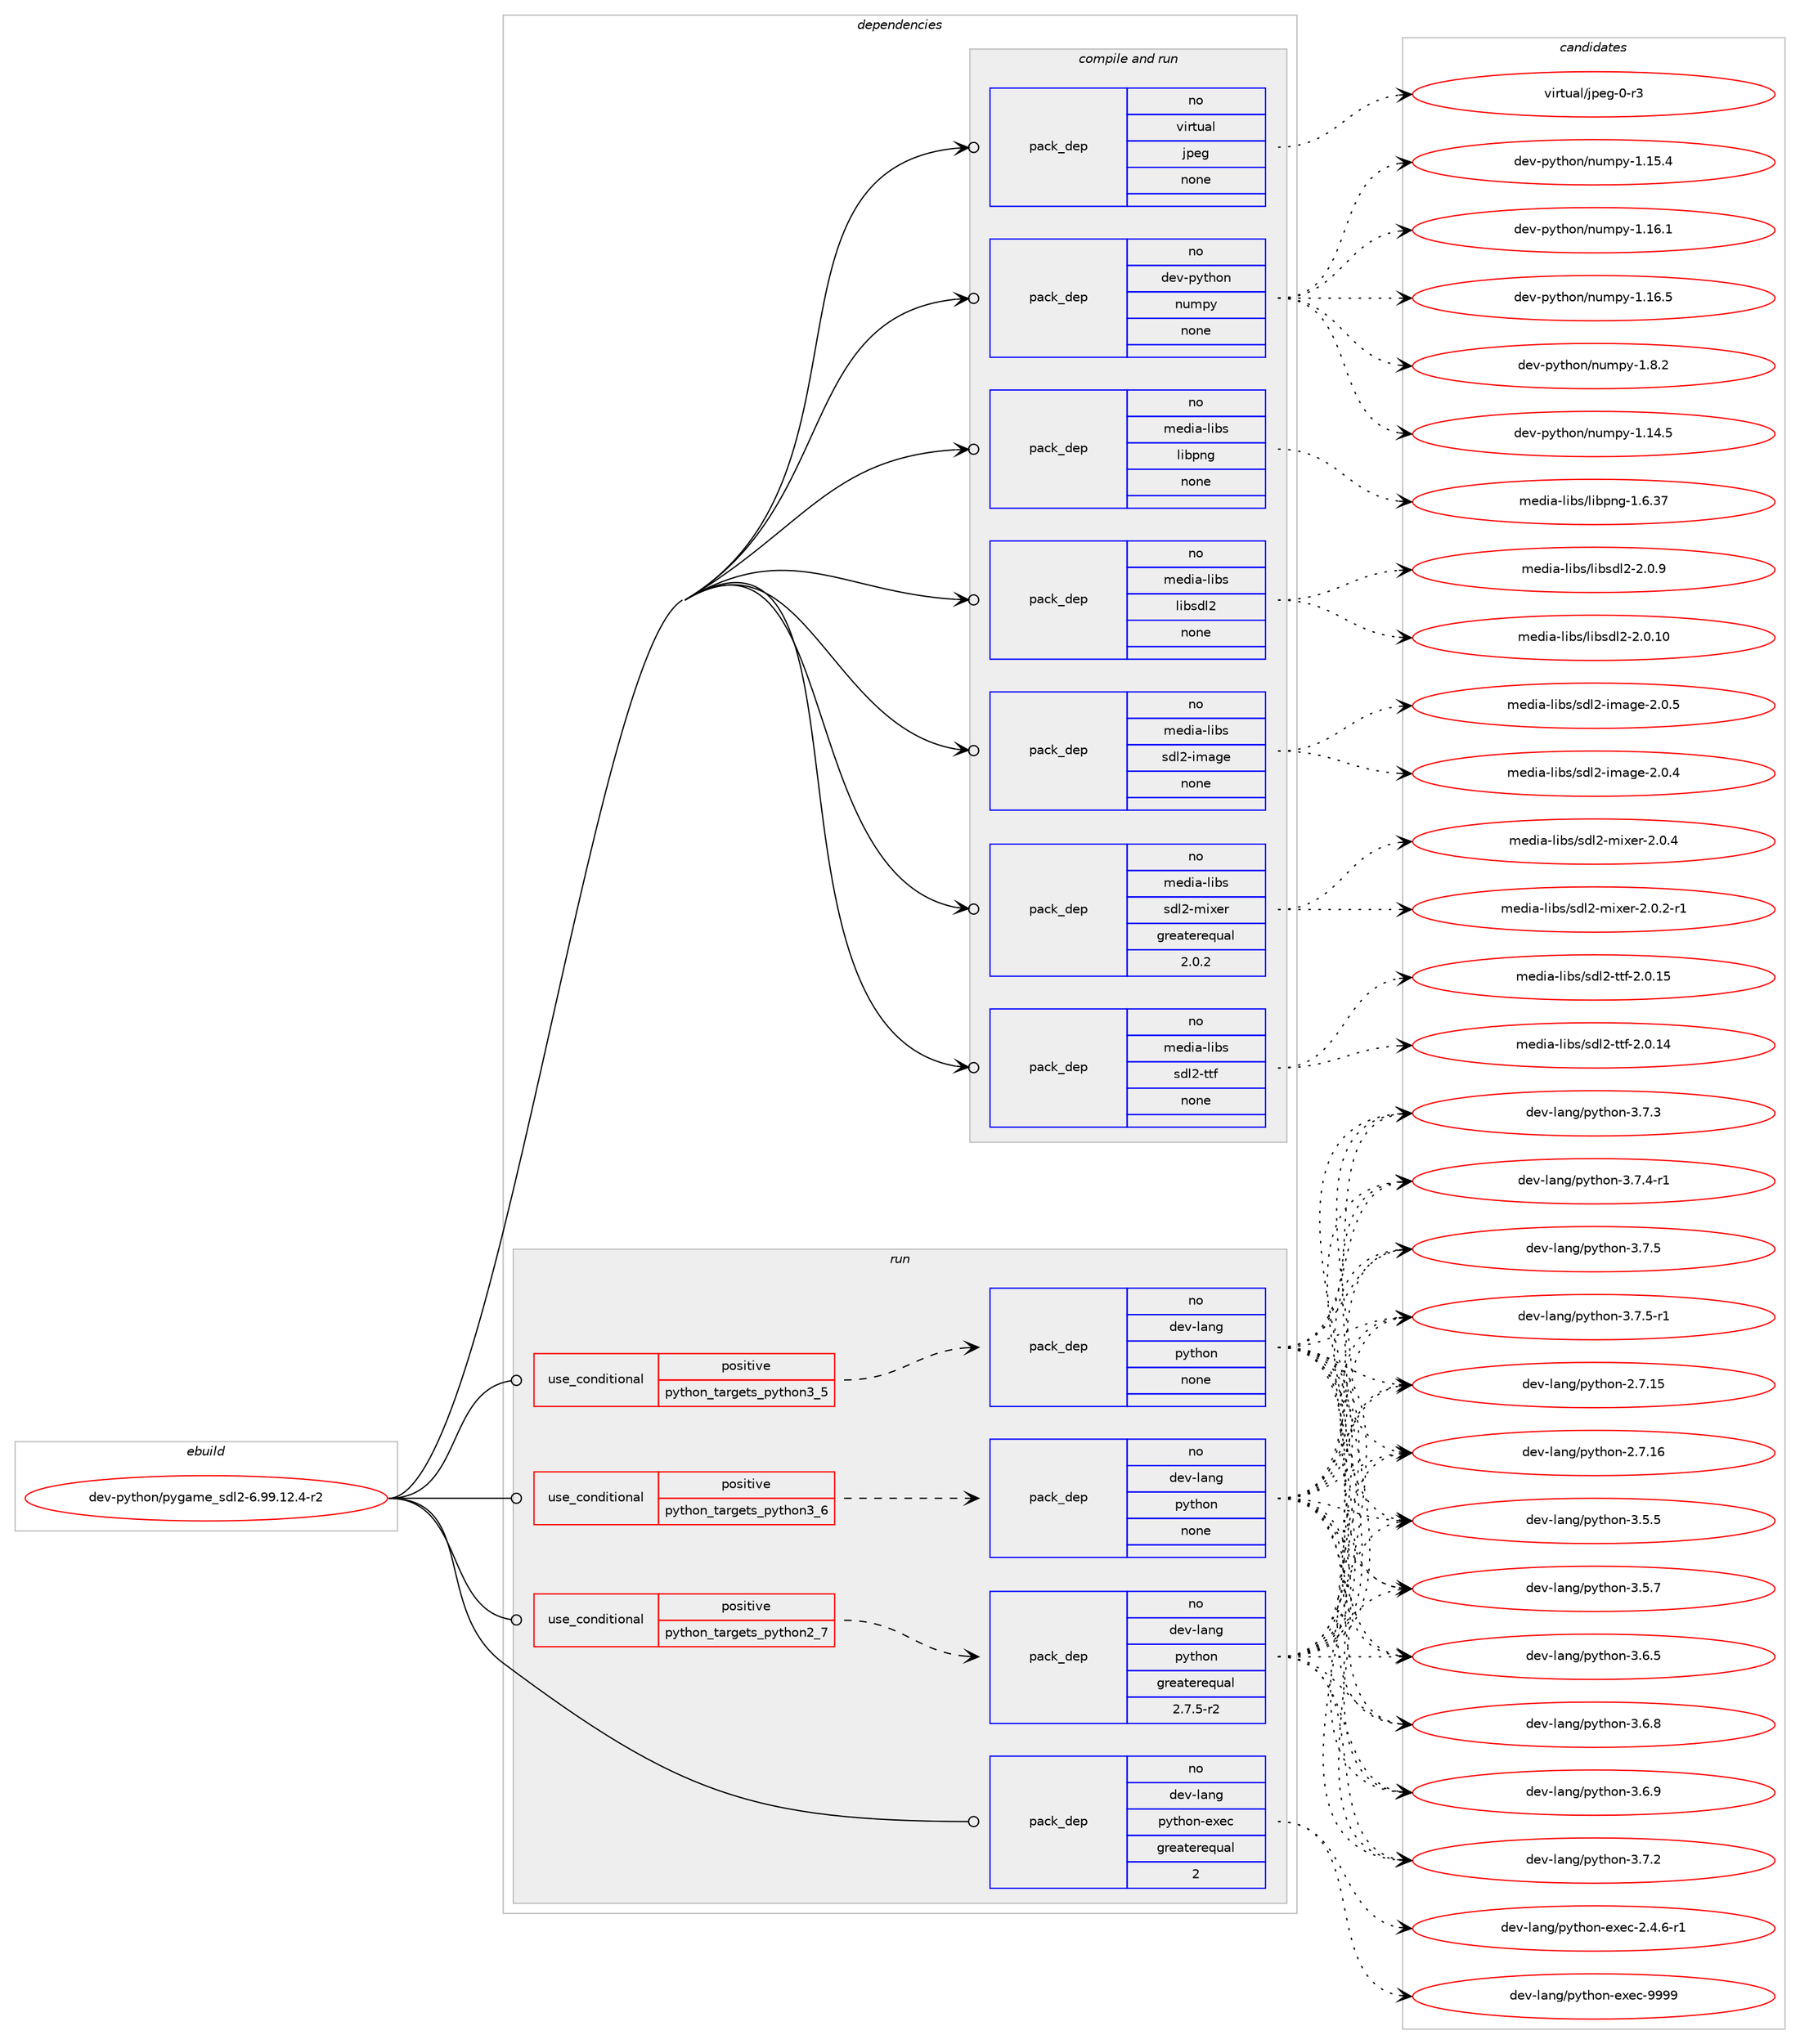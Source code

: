 digraph prolog {

# *************
# Graph options
# *************

newrank=true;
concentrate=true;
compound=true;
graph [rankdir=LR,fontname=Helvetica,fontsize=10,ranksep=1.5];#, ranksep=2.5, nodesep=0.2];
edge  [arrowhead=vee];
node  [fontname=Helvetica,fontsize=10];

# **********
# The ebuild
# **********

subgraph cluster_leftcol {
color=gray;
rank=same;
label=<<i>ebuild</i>>;
id [label="dev-python/pygame_sdl2-6.99.12.4-r2", color=red, width=4, href="../dev-python/pygame_sdl2-6.99.12.4-r2.svg"];
}

# ****************
# The dependencies
# ****************

subgraph cluster_midcol {
color=gray;
label=<<i>dependencies</i>>;
subgraph cluster_compile {
fillcolor="#eeeeee";
style=filled;
label=<<i>compile</i>>;
}
subgraph cluster_compileandrun {
fillcolor="#eeeeee";
style=filled;
label=<<i>compile and run</i>>;
subgraph pack468184 {
dependency625934 [label=<<TABLE BORDER="0" CELLBORDER="1" CELLSPACING="0" CELLPADDING="4" WIDTH="220"><TR><TD ROWSPAN="6" CELLPADDING="30">pack_dep</TD></TR><TR><TD WIDTH="110">no</TD></TR><TR><TD>dev-python</TD></TR><TR><TD>numpy</TD></TR><TR><TD>none</TD></TR><TR><TD></TD></TR></TABLE>>, shape=none, color=blue];
}
id:e -> dependency625934:w [weight=20,style="solid",arrowhead="odotvee"];
subgraph pack468185 {
dependency625935 [label=<<TABLE BORDER="0" CELLBORDER="1" CELLSPACING="0" CELLPADDING="4" WIDTH="220"><TR><TD ROWSPAN="6" CELLPADDING="30">pack_dep</TD></TR><TR><TD WIDTH="110">no</TD></TR><TR><TD>media-libs</TD></TR><TR><TD>libpng</TD></TR><TR><TD>none</TD></TR><TR><TD></TD></TR></TABLE>>, shape=none, color=blue];
}
id:e -> dependency625935:w [weight=20,style="solid",arrowhead="odotvee"];
subgraph pack468186 {
dependency625936 [label=<<TABLE BORDER="0" CELLBORDER="1" CELLSPACING="0" CELLPADDING="4" WIDTH="220"><TR><TD ROWSPAN="6" CELLPADDING="30">pack_dep</TD></TR><TR><TD WIDTH="110">no</TD></TR><TR><TD>media-libs</TD></TR><TR><TD>libsdl2</TD></TR><TR><TD>none</TD></TR><TR><TD></TD></TR></TABLE>>, shape=none, color=blue];
}
id:e -> dependency625936:w [weight=20,style="solid",arrowhead="odotvee"];
subgraph pack468187 {
dependency625937 [label=<<TABLE BORDER="0" CELLBORDER="1" CELLSPACING="0" CELLPADDING="4" WIDTH="220"><TR><TD ROWSPAN="6" CELLPADDING="30">pack_dep</TD></TR><TR><TD WIDTH="110">no</TD></TR><TR><TD>media-libs</TD></TR><TR><TD>sdl2-image</TD></TR><TR><TD>none</TD></TR><TR><TD></TD></TR></TABLE>>, shape=none, color=blue];
}
id:e -> dependency625937:w [weight=20,style="solid",arrowhead="odotvee"];
subgraph pack468188 {
dependency625938 [label=<<TABLE BORDER="0" CELLBORDER="1" CELLSPACING="0" CELLPADDING="4" WIDTH="220"><TR><TD ROWSPAN="6" CELLPADDING="30">pack_dep</TD></TR><TR><TD WIDTH="110">no</TD></TR><TR><TD>media-libs</TD></TR><TR><TD>sdl2-mixer</TD></TR><TR><TD>greaterequal</TD></TR><TR><TD>2.0.2</TD></TR></TABLE>>, shape=none, color=blue];
}
id:e -> dependency625938:w [weight=20,style="solid",arrowhead="odotvee"];
subgraph pack468189 {
dependency625939 [label=<<TABLE BORDER="0" CELLBORDER="1" CELLSPACING="0" CELLPADDING="4" WIDTH="220"><TR><TD ROWSPAN="6" CELLPADDING="30">pack_dep</TD></TR><TR><TD WIDTH="110">no</TD></TR><TR><TD>media-libs</TD></TR><TR><TD>sdl2-ttf</TD></TR><TR><TD>none</TD></TR><TR><TD></TD></TR></TABLE>>, shape=none, color=blue];
}
id:e -> dependency625939:w [weight=20,style="solid",arrowhead="odotvee"];
subgraph pack468190 {
dependency625940 [label=<<TABLE BORDER="0" CELLBORDER="1" CELLSPACING="0" CELLPADDING="4" WIDTH="220"><TR><TD ROWSPAN="6" CELLPADDING="30">pack_dep</TD></TR><TR><TD WIDTH="110">no</TD></TR><TR><TD>virtual</TD></TR><TR><TD>jpeg</TD></TR><TR><TD>none</TD></TR><TR><TD></TD></TR></TABLE>>, shape=none, color=blue];
}
id:e -> dependency625940:w [weight=20,style="solid",arrowhead="odotvee"];
}
subgraph cluster_run {
fillcolor="#eeeeee";
style=filled;
label=<<i>run</i>>;
subgraph cond145906 {
dependency625941 [label=<<TABLE BORDER="0" CELLBORDER="1" CELLSPACING="0" CELLPADDING="4"><TR><TD ROWSPAN="3" CELLPADDING="10">use_conditional</TD></TR><TR><TD>positive</TD></TR><TR><TD>python_targets_python2_7</TD></TR></TABLE>>, shape=none, color=red];
subgraph pack468191 {
dependency625942 [label=<<TABLE BORDER="0" CELLBORDER="1" CELLSPACING="0" CELLPADDING="4" WIDTH="220"><TR><TD ROWSPAN="6" CELLPADDING="30">pack_dep</TD></TR><TR><TD WIDTH="110">no</TD></TR><TR><TD>dev-lang</TD></TR><TR><TD>python</TD></TR><TR><TD>greaterequal</TD></TR><TR><TD>2.7.5-r2</TD></TR></TABLE>>, shape=none, color=blue];
}
dependency625941:e -> dependency625942:w [weight=20,style="dashed",arrowhead="vee"];
}
id:e -> dependency625941:w [weight=20,style="solid",arrowhead="odot"];
subgraph cond145907 {
dependency625943 [label=<<TABLE BORDER="0" CELLBORDER="1" CELLSPACING="0" CELLPADDING="4"><TR><TD ROWSPAN="3" CELLPADDING="10">use_conditional</TD></TR><TR><TD>positive</TD></TR><TR><TD>python_targets_python3_5</TD></TR></TABLE>>, shape=none, color=red];
subgraph pack468192 {
dependency625944 [label=<<TABLE BORDER="0" CELLBORDER="1" CELLSPACING="0" CELLPADDING="4" WIDTH="220"><TR><TD ROWSPAN="6" CELLPADDING="30">pack_dep</TD></TR><TR><TD WIDTH="110">no</TD></TR><TR><TD>dev-lang</TD></TR><TR><TD>python</TD></TR><TR><TD>none</TD></TR><TR><TD></TD></TR></TABLE>>, shape=none, color=blue];
}
dependency625943:e -> dependency625944:w [weight=20,style="dashed",arrowhead="vee"];
}
id:e -> dependency625943:w [weight=20,style="solid",arrowhead="odot"];
subgraph cond145908 {
dependency625945 [label=<<TABLE BORDER="0" CELLBORDER="1" CELLSPACING="0" CELLPADDING="4"><TR><TD ROWSPAN="3" CELLPADDING="10">use_conditional</TD></TR><TR><TD>positive</TD></TR><TR><TD>python_targets_python3_6</TD></TR></TABLE>>, shape=none, color=red];
subgraph pack468193 {
dependency625946 [label=<<TABLE BORDER="0" CELLBORDER="1" CELLSPACING="0" CELLPADDING="4" WIDTH="220"><TR><TD ROWSPAN="6" CELLPADDING="30">pack_dep</TD></TR><TR><TD WIDTH="110">no</TD></TR><TR><TD>dev-lang</TD></TR><TR><TD>python</TD></TR><TR><TD>none</TD></TR><TR><TD></TD></TR></TABLE>>, shape=none, color=blue];
}
dependency625945:e -> dependency625946:w [weight=20,style="dashed",arrowhead="vee"];
}
id:e -> dependency625945:w [weight=20,style="solid",arrowhead="odot"];
subgraph pack468194 {
dependency625947 [label=<<TABLE BORDER="0" CELLBORDER="1" CELLSPACING="0" CELLPADDING="4" WIDTH="220"><TR><TD ROWSPAN="6" CELLPADDING="30">pack_dep</TD></TR><TR><TD WIDTH="110">no</TD></TR><TR><TD>dev-lang</TD></TR><TR><TD>python-exec</TD></TR><TR><TD>greaterequal</TD></TR><TR><TD>2</TD></TR></TABLE>>, shape=none, color=blue];
}
id:e -> dependency625947:w [weight=20,style="solid",arrowhead="odot"];
}
}

# **************
# The candidates
# **************

subgraph cluster_choices {
rank=same;
color=gray;
label=<<i>candidates</i>>;

subgraph choice468184 {
color=black;
nodesep=1;
choice100101118451121211161041111104711011710911212145494649524653 [label="dev-python/numpy-1.14.5", color=red, width=4,href="../dev-python/numpy-1.14.5.svg"];
choice100101118451121211161041111104711011710911212145494649534652 [label="dev-python/numpy-1.15.4", color=red, width=4,href="../dev-python/numpy-1.15.4.svg"];
choice100101118451121211161041111104711011710911212145494649544649 [label="dev-python/numpy-1.16.1", color=red, width=4,href="../dev-python/numpy-1.16.1.svg"];
choice100101118451121211161041111104711011710911212145494649544653 [label="dev-python/numpy-1.16.5", color=red, width=4,href="../dev-python/numpy-1.16.5.svg"];
choice1001011184511212111610411111047110117109112121454946564650 [label="dev-python/numpy-1.8.2", color=red, width=4,href="../dev-python/numpy-1.8.2.svg"];
dependency625934:e -> choice100101118451121211161041111104711011710911212145494649524653:w [style=dotted,weight="100"];
dependency625934:e -> choice100101118451121211161041111104711011710911212145494649534652:w [style=dotted,weight="100"];
dependency625934:e -> choice100101118451121211161041111104711011710911212145494649544649:w [style=dotted,weight="100"];
dependency625934:e -> choice100101118451121211161041111104711011710911212145494649544653:w [style=dotted,weight="100"];
dependency625934:e -> choice1001011184511212111610411111047110117109112121454946564650:w [style=dotted,weight="100"];
}
subgraph choice468185 {
color=black;
nodesep=1;
choice109101100105974510810598115471081059811211010345494654465155 [label="media-libs/libpng-1.6.37", color=red, width=4,href="../media-libs/libpng-1.6.37.svg"];
dependency625935:e -> choice109101100105974510810598115471081059811211010345494654465155:w [style=dotted,weight="100"];
}
subgraph choice468186 {
color=black;
nodesep=1;
choice10910110010597451081059811547108105981151001085045504648464948 [label="media-libs/libsdl2-2.0.10", color=red, width=4,href="../media-libs/libsdl2-2.0.10.svg"];
choice109101100105974510810598115471081059811510010850455046484657 [label="media-libs/libsdl2-2.0.9", color=red, width=4,href="../media-libs/libsdl2-2.0.9.svg"];
dependency625936:e -> choice10910110010597451081059811547108105981151001085045504648464948:w [style=dotted,weight="100"];
dependency625936:e -> choice109101100105974510810598115471081059811510010850455046484657:w [style=dotted,weight="100"];
}
subgraph choice468187 {
color=black;
nodesep=1;
choice10910110010597451081059811547115100108504510510997103101455046484652 [label="media-libs/sdl2-image-2.0.4", color=red, width=4,href="../media-libs/sdl2-image-2.0.4.svg"];
choice10910110010597451081059811547115100108504510510997103101455046484653 [label="media-libs/sdl2-image-2.0.5", color=red, width=4,href="../media-libs/sdl2-image-2.0.5.svg"];
dependency625937:e -> choice10910110010597451081059811547115100108504510510997103101455046484652:w [style=dotted,weight="100"];
dependency625937:e -> choice10910110010597451081059811547115100108504510510997103101455046484653:w [style=dotted,weight="100"];
}
subgraph choice468188 {
color=black;
nodesep=1;
choice1091011001059745108105981154711510010850451091051201011144550464846504511449 [label="media-libs/sdl2-mixer-2.0.2-r1", color=red, width=4,href="../media-libs/sdl2-mixer-2.0.2-r1.svg"];
choice109101100105974510810598115471151001085045109105120101114455046484652 [label="media-libs/sdl2-mixer-2.0.4", color=red, width=4,href="../media-libs/sdl2-mixer-2.0.4.svg"];
dependency625938:e -> choice1091011001059745108105981154711510010850451091051201011144550464846504511449:w [style=dotted,weight="100"];
dependency625938:e -> choice109101100105974510810598115471151001085045109105120101114455046484652:w [style=dotted,weight="100"];
}
subgraph choice468189 {
color=black;
nodesep=1;
choice10910110010597451081059811547115100108504511611610245504648464952 [label="media-libs/sdl2-ttf-2.0.14", color=red, width=4,href="../media-libs/sdl2-ttf-2.0.14.svg"];
choice10910110010597451081059811547115100108504511611610245504648464953 [label="media-libs/sdl2-ttf-2.0.15", color=red, width=4,href="../media-libs/sdl2-ttf-2.0.15.svg"];
dependency625939:e -> choice10910110010597451081059811547115100108504511611610245504648464952:w [style=dotted,weight="100"];
dependency625939:e -> choice10910110010597451081059811547115100108504511611610245504648464953:w [style=dotted,weight="100"];
}
subgraph choice468190 {
color=black;
nodesep=1;
choice118105114116117971084710611210110345484511451 [label="virtual/jpeg-0-r3", color=red, width=4,href="../virtual/jpeg-0-r3.svg"];
dependency625940:e -> choice118105114116117971084710611210110345484511451:w [style=dotted,weight="100"];
}
subgraph choice468191 {
color=black;
nodesep=1;
choice10010111845108971101034711212111610411111045504655464953 [label="dev-lang/python-2.7.15", color=red, width=4,href="../dev-lang/python-2.7.15.svg"];
choice10010111845108971101034711212111610411111045504655464954 [label="dev-lang/python-2.7.16", color=red, width=4,href="../dev-lang/python-2.7.16.svg"];
choice100101118451089711010347112121116104111110455146534653 [label="dev-lang/python-3.5.5", color=red, width=4,href="../dev-lang/python-3.5.5.svg"];
choice100101118451089711010347112121116104111110455146534655 [label="dev-lang/python-3.5.7", color=red, width=4,href="../dev-lang/python-3.5.7.svg"];
choice100101118451089711010347112121116104111110455146544653 [label="dev-lang/python-3.6.5", color=red, width=4,href="../dev-lang/python-3.6.5.svg"];
choice100101118451089711010347112121116104111110455146544656 [label="dev-lang/python-3.6.8", color=red, width=4,href="../dev-lang/python-3.6.8.svg"];
choice100101118451089711010347112121116104111110455146544657 [label="dev-lang/python-3.6.9", color=red, width=4,href="../dev-lang/python-3.6.9.svg"];
choice100101118451089711010347112121116104111110455146554650 [label="dev-lang/python-3.7.2", color=red, width=4,href="../dev-lang/python-3.7.2.svg"];
choice100101118451089711010347112121116104111110455146554651 [label="dev-lang/python-3.7.3", color=red, width=4,href="../dev-lang/python-3.7.3.svg"];
choice1001011184510897110103471121211161041111104551465546524511449 [label="dev-lang/python-3.7.4-r1", color=red, width=4,href="../dev-lang/python-3.7.4-r1.svg"];
choice100101118451089711010347112121116104111110455146554653 [label="dev-lang/python-3.7.5", color=red, width=4,href="../dev-lang/python-3.7.5.svg"];
choice1001011184510897110103471121211161041111104551465546534511449 [label="dev-lang/python-3.7.5-r1", color=red, width=4,href="../dev-lang/python-3.7.5-r1.svg"];
dependency625942:e -> choice10010111845108971101034711212111610411111045504655464953:w [style=dotted,weight="100"];
dependency625942:e -> choice10010111845108971101034711212111610411111045504655464954:w [style=dotted,weight="100"];
dependency625942:e -> choice100101118451089711010347112121116104111110455146534653:w [style=dotted,weight="100"];
dependency625942:e -> choice100101118451089711010347112121116104111110455146534655:w [style=dotted,weight="100"];
dependency625942:e -> choice100101118451089711010347112121116104111110455146544653:w [style=dotted,weight="100"];
dependency625942:e -> choice100101118451089711010347112121116104111110455146544656:w [style=dotted,weight="100"];
dependency625942:e -> choice100101118451089711010347112121116104111110455146544657:w [style=dotted,weight="100"];
dependency625942:e -> choice100101118451089711010347112121116104111110455146554650:w [style=dotted,weight="100"];
dependency625942:e -> choice100101118451089711010347112121116104111110455146554651:w [style=dotted,weight="100"];
dependency625942:e -> choice1001011184510897110103471121211161041111104551465546524511449:w [style=dotted,weight="100"];
dependency625942:e -> choice100101118451089711010347112121116104111110455146554653:w [style=dotted,weight="100"];
dependency625942:e -> choice1001011184510897110103471121211161041111104551465546534511449:w [style=dotted,weight="100"];
}
subgraph choice468192 {
color=black;
nodesep=1;
choice10010111845108971101034711212111610411111045504655464953 [label="dev-lang/python-2.7.15", color=red, width=4,href="../dev-lang/python-2.7.15.svg"];
choice10010111845108971101034711212111610411111045504655464954 [label="dev-lang/python-2.7.16", color=red, width=4,href="../dev-lang/python-2.7.16.svg"];
choice100101118451089711010347112121116104111110455146534653 [label="dev-lang/python-3.5.5", color=red, width=4,href="../dev-lang/python-3.5.5.svg"];
choice100101118451089711010347112121116104111110455146534655 [label="dev-lang/python-3.5.7", color=red, width=4,href="../dev-lang/python-3.5.7.svg"];
choice100101118451089711010347112121116104111110455146544653 [label="dev-lang/python-3.6.5", color=red, width=4,href="../dev-lang/python-3.6.5.svg"];
choice100101118451089711010347112121116104111110455146544656 [label="dev-lang/python-3.6.8", color=red, width=4,href="../dev-lang/python-3.6.8.svg"];
choice100101118451089711010347112121116104111110455146544657 [label="dev-lang/python-3.6.9", color=red, width=4,href="../dev-lang/python-3.6.9.svg"];
choice100101118451089711010347112121116104111110455146554650 [label="dev-lang/python-3.7.2", color=red, width=4,href="../dev-lang/python-3.7.2.svg"];
choice100101118451089711010347112121116104111110455146554651 [label="dev-lang/python-3.7.3", color=red, width=4,href="../dev-lang/python-3.7.3.svg"];
choice1001011184510897110103471121211161041111104551465546524511449 [label="dev-lang/python-3.7.4-r1", color=red, width=4,href="../dev-lang/python-3.7.4-r1.svg"];
choice100101118451089711010347112121116104111110455146554653 [label="dev-lang/python-3.7.5", color=red, width=4,href="../dev-lang/python-3.7.5.svg"];
choice1001011184510897110103471121211161041111104551465546534511449 [label="dev-lang/python-3.7.5-r1", color=red, width=4,href="../dev-lang/python-3.7.5-r1.svg"];
dependency625944:e -> choice10010111845108971101034711212111610411111045504655464953:w [style=dotted,weight="100"];
dependency625944:e -> choice10010111845108971101034711212111610411111045504655464954:w [style=dotted,weight="100"];
dependency625944:e -> choice100101118451089711010347112121116104111110455146534653:w [style=dotted,weight="100"];
dependency625944:e -> choice100101118451089711010347112121116104111110455146534655:w [style=dotted,weight="100"];
dependency625944:e -> choice100101118451089711010347112121116104111110455146544653:w [style=dotted,weight="100"];
dependency625944:e -> choice100101118451089711010347112121116104111110455146544656:w [style=dotted,weight="100"];
dependency625944:e -> choice100101118451089711010347112121116104111110455146544657:w [style=dotted,weight="100"];
dependency625944:e -> choice100101118451089711010347112121116104111110455146554650:w [style=dotted,weight="100"];
dependency625944:e -> choice100101118451089711010347112121116104111110455146554651:w [style=dotted,weight="100"];
dependency625944:e -> choice1001011184510897110103471121211161041111104551465546524511449:w [style=dotted,weight="100"];
dependency625944:e -> choice100101118451089711010347112121116104111110455146554653:w [style=dotted,weight="100"];
dependency625944:e -> choice1001011184510897110103471121211161041111104551465546534511449:w [style=dotted,weight="100"];
}
subgraph choice468193 {
color=black;
nodesep=1;
choice10010111845108971101034711212111610411111045504655464953 [label="dev-lang/python-2.7.15", color=red, width=4,href="../dev-lang/python-2.7.15.svg"];
choice10010111845108971101034711212111610411111045504655464954 [label="dev-lang/python-2.7.16", color=red, width=4,href="../dev-lang/python-2.7.16.svg"];
choice100101118451089711010347112121116104111110455146534653 [label="dev-lang/python-3.5.5", color=red, width=4,href="../dev-lang/python-3.5.5.svg"];
choice100101118451089711010347112121116104111110455146534655 [label="dev-lang/python-3.5.7", color=red, width=4,href="../dev-lang/python-3.5.7.svg"];
choice100101118451089711010347112121116104111110455146544653 [label="dev-lang/python-3.6.5", color=red, width=4,href="../dev-lang/python-3.6.5.svg"];
choice100101118451089711010347112121116104111110455146544656 [label="dev-lang/python-3.6.8", color=red, width=4,href="../dev-lang/python-3.6.8.svg"];
choice100101118451089711010347112121116104111110455146544657 [label="dev-lang/python-3.6.9", color=red, width=4,href="../dev-lang/python-3.6.9.svg"];
choice100101118451089711010347112121116104111110455146554650 [label="dev-lang/python-3.7.2", color=red, width=4,href="../dev-lang/python-3.7.2.svg"];
choice100101118451089711010347112121116104111110455146554651 [label="dev-lang/python-3.7.3", color=red, width=4,href="../dev-lang/python-3.7.3.svg"];
choice1001011184510897110103471121211161041111104551465546524511449 [label="dev-lang/python-3.7.4-r1", color=red, width=4,href="../dev-lang/python-3.7.4-r1.svg"];
choice100101118451089711010347112121116104111110455146554653 [label="dev-lang/python-3.7.5", color=red, width=4,href="../dev-lang/python-3.7.5.svg"];
choice1001011184510897110103471121211161041111104551465546534511449 [label="dev-lang/python-3.7.5-r1", color=red, width=4,href="../dev-lang/python-3.7.5-r1.svg"];
dependency625946:e -> choice10010111845108971101034711212111610411111045504655464953:w [style=dotted,weight="100"];
dependency625946:e -> choice10010111845108971101034711212111610411111045504655464954:w [style=dotted,weight="100"];
dependency625946:e -> choice100101118451089711010347112121116104111110455146534653:w [style=dotted,weight="100"];
dependency625946:e -> choice100101118451089711010347112121116104111110455146534655:w [style=dotted,weight="100"];
dependency625946:e -> choice100101118451089711010347112121116104111110455146544653:w [style=dotted,weight="100"];
dependency625946:e -> choice100101118451089711010347112121116104111110455146544656:w [style=dotted,weight="100"];
dependency625946:e -> choice100101118451089711010347112121116104111110455146544657:w [style=dotted,weight="100"];
dependency625946:e -> choice100101118451089711010347112121116104111110455146554650:w [style=dotted,weight="100"];
dependency625946:e -> choice100101118451089711010347112121116104111110455146554651:w [style=dotted,weight="100"];
dependency625946:e -> choice1001011184510897110103471121211161041111104551465546524511449:w [style=dotted,weight="100"];
dependency625946:e -> choice100101118451089711010347112121116104111110455146554653:w [style=dotted,weight="100"];
dependency625946:e -> choice1001011184510897110103471121211161041111104551465546534511449:w [style=dotted,weight="100"];
}
subgraph choice468194 {
color=black;
nodesep=1;
choice10010111845108971101034711212111610411111045101120101994550465246544511449 [label="dev-lang/python-exec-2.4.6-r1", color=red, width=4,href="../dev-lang/python-exec-2.4.6-r1.svg"];
choice10010111845108971101034711212111610411111045101120101994557575757 [label="dev-lang/python-exec-9999", color=red, width=4,href="../dev-lang/python-exec-9999.svg"];
dependency625947:e -> choice10010111845108971101034711212111610411111045101120101994550465246544511449:w [style=dotted,weight="100"];
dependency625947:e -> choice10010111845108971101034711212111610411111045101120101994557575757:w [style=dotted,weight="100"];
}
}

}
